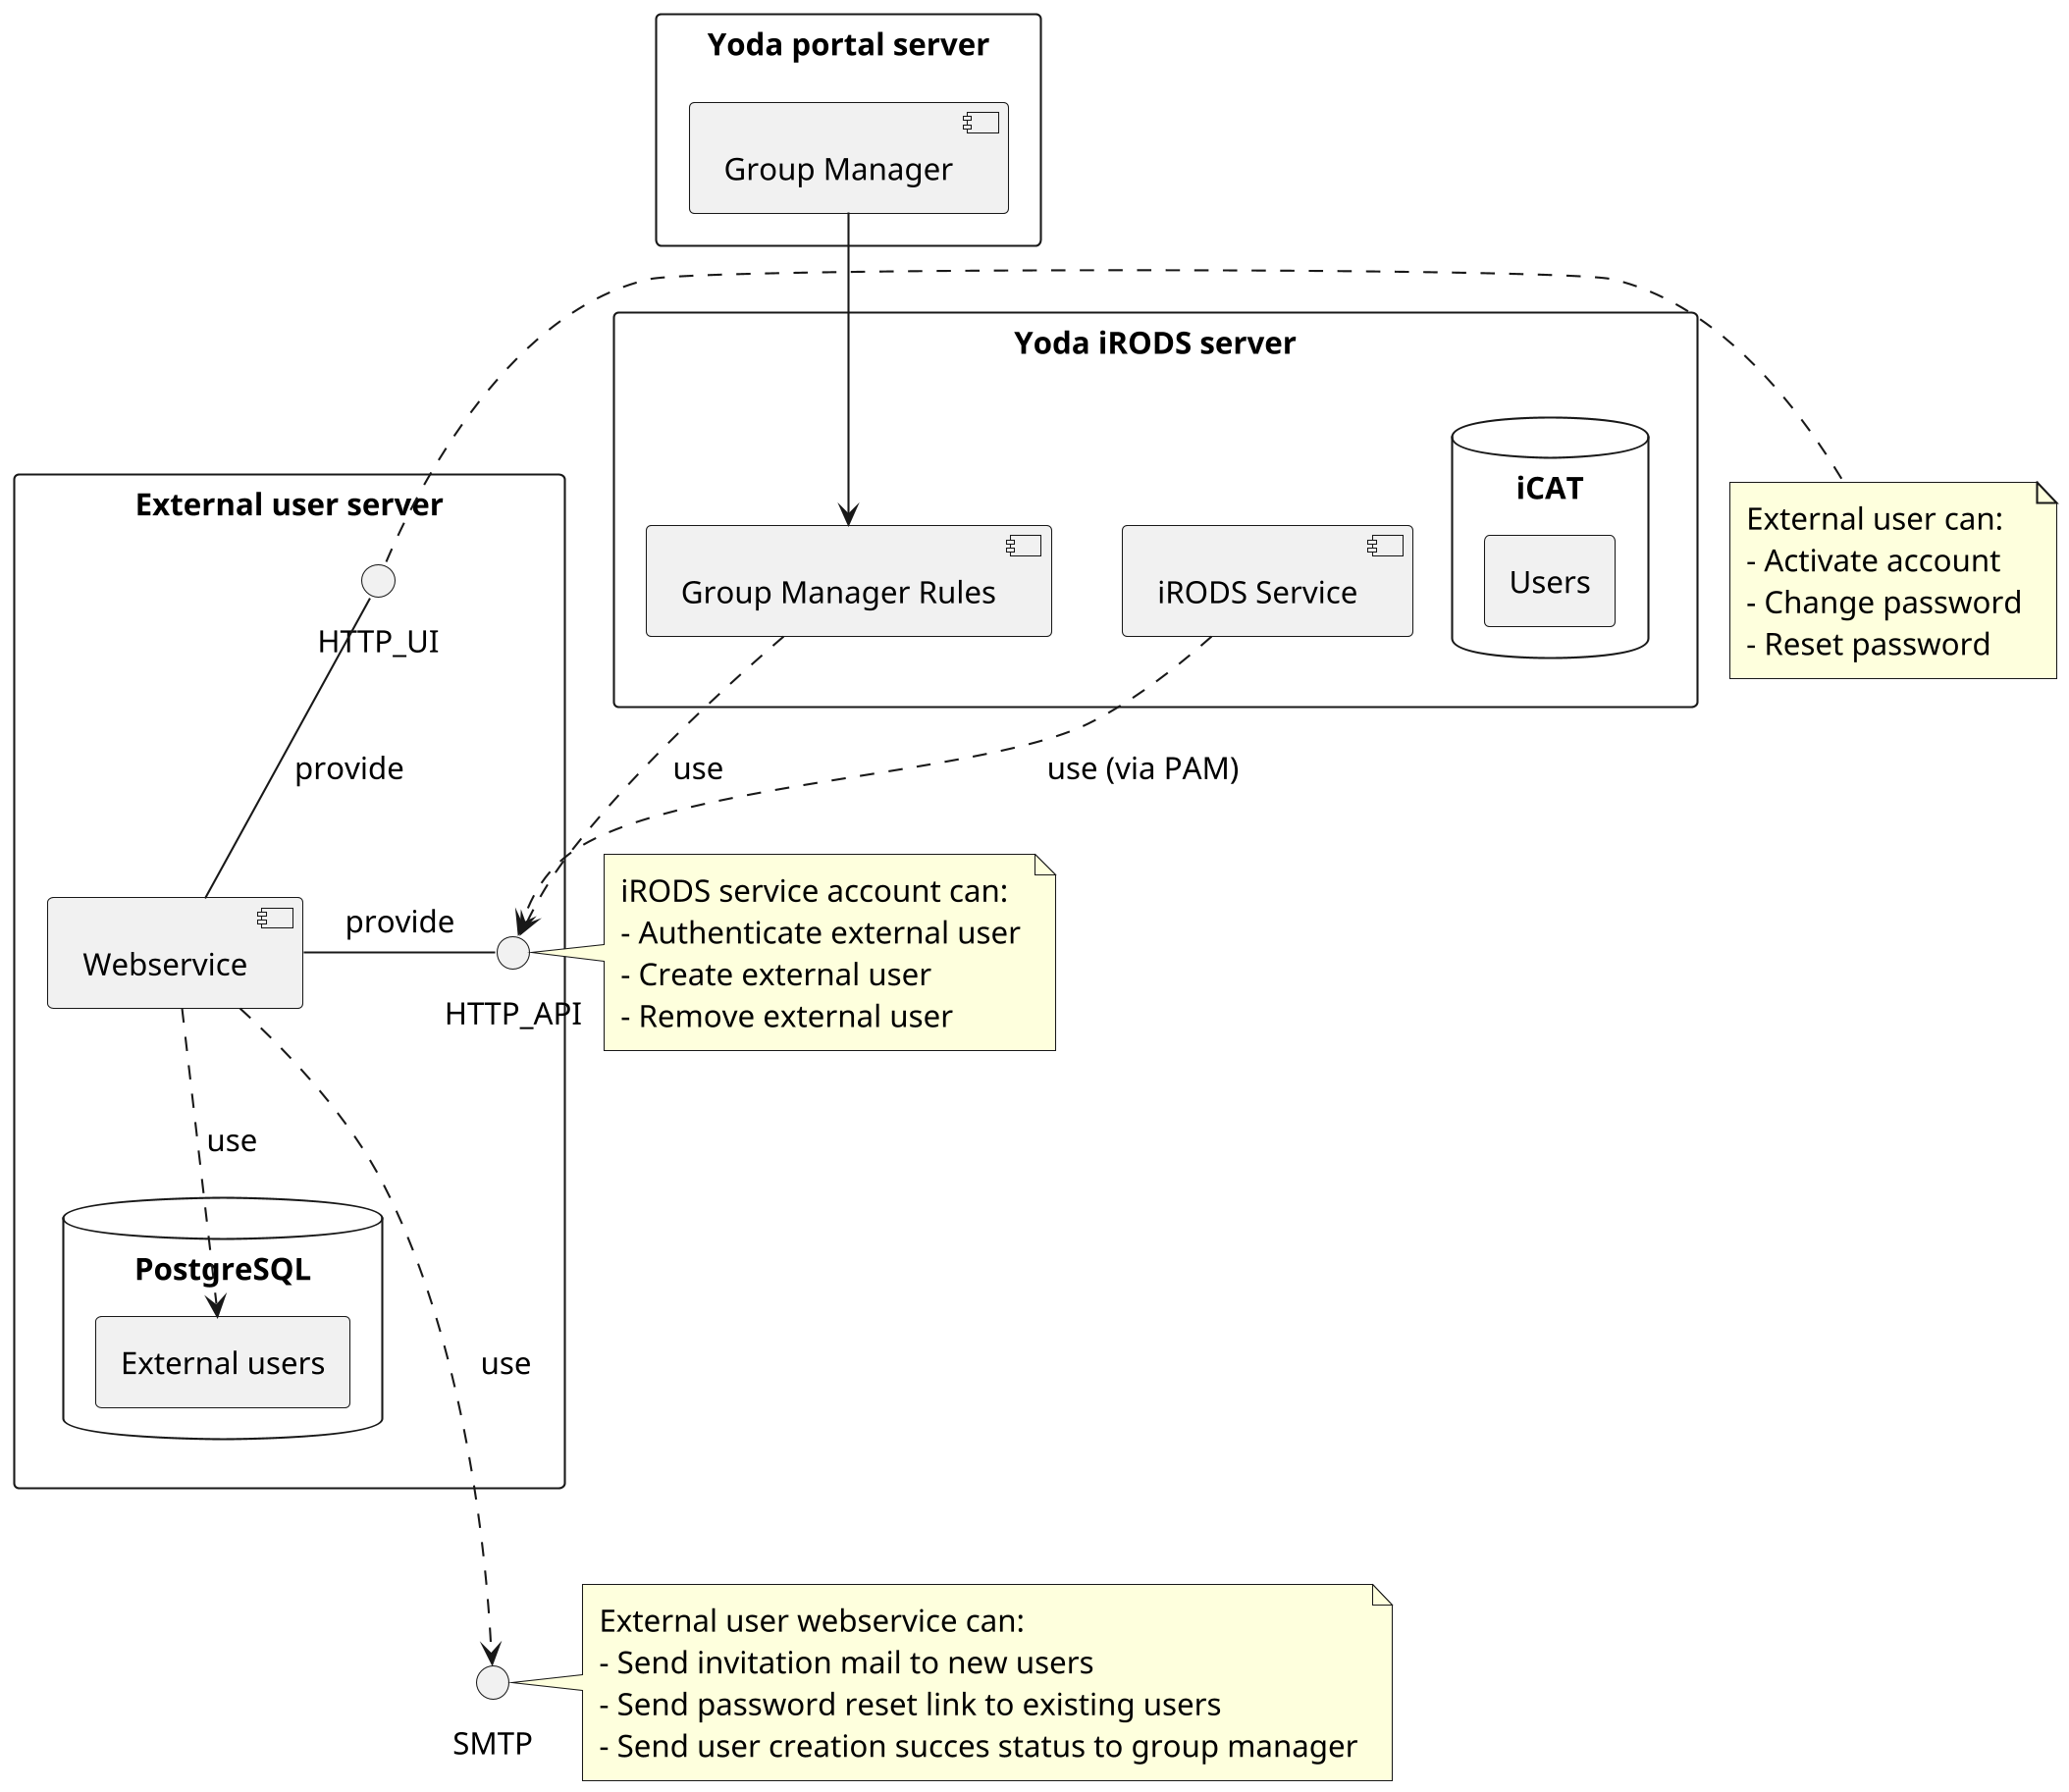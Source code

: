 @startuml

skinparam componentStyle uml2
skinparam defaultFontName CMU Serif
skinparam defaultFontSize 15
skinparam padding 2
skinparam shadowing false
skinparam dpi 200

rectangle "External user server" {

    HTTP_UI  -- [Webservice] :provide
    HTTP_API - [Webservice] :provide

    database "PostgreSQL" {
        rectangle "External users" as extusers {
        }
    }

    [Webservice] .d.> extusers : use
}

note right of HTTP_UI
    External user can:
    - Activate account
    - Change password
    - Reset password
end note

note right of HTTP_API
    iRODS service account can:
    - Authenticate external user
    - Create external user
    - Remove external user
end note

rectangle "Yoda iRODS server" {
    [Group Manager Rules] .> HTTP_API : use
    [iRODS Service]       ..> HTTP_API : use (via PAM)
    database "iCAT" {
        rectangle "Users" {
        }
    }
}

rectangle "Yoda portal server" {
    [Group Manager] -d-> [Group Manager Rules]
}

[Webservice] ...> SMTP : use

note right of SMTP
    External user webservice can:
    - Send invitation mail to new users
    - Send password reset link to existing users
    - Send user creation succes status to group manager
end note

@enduml
